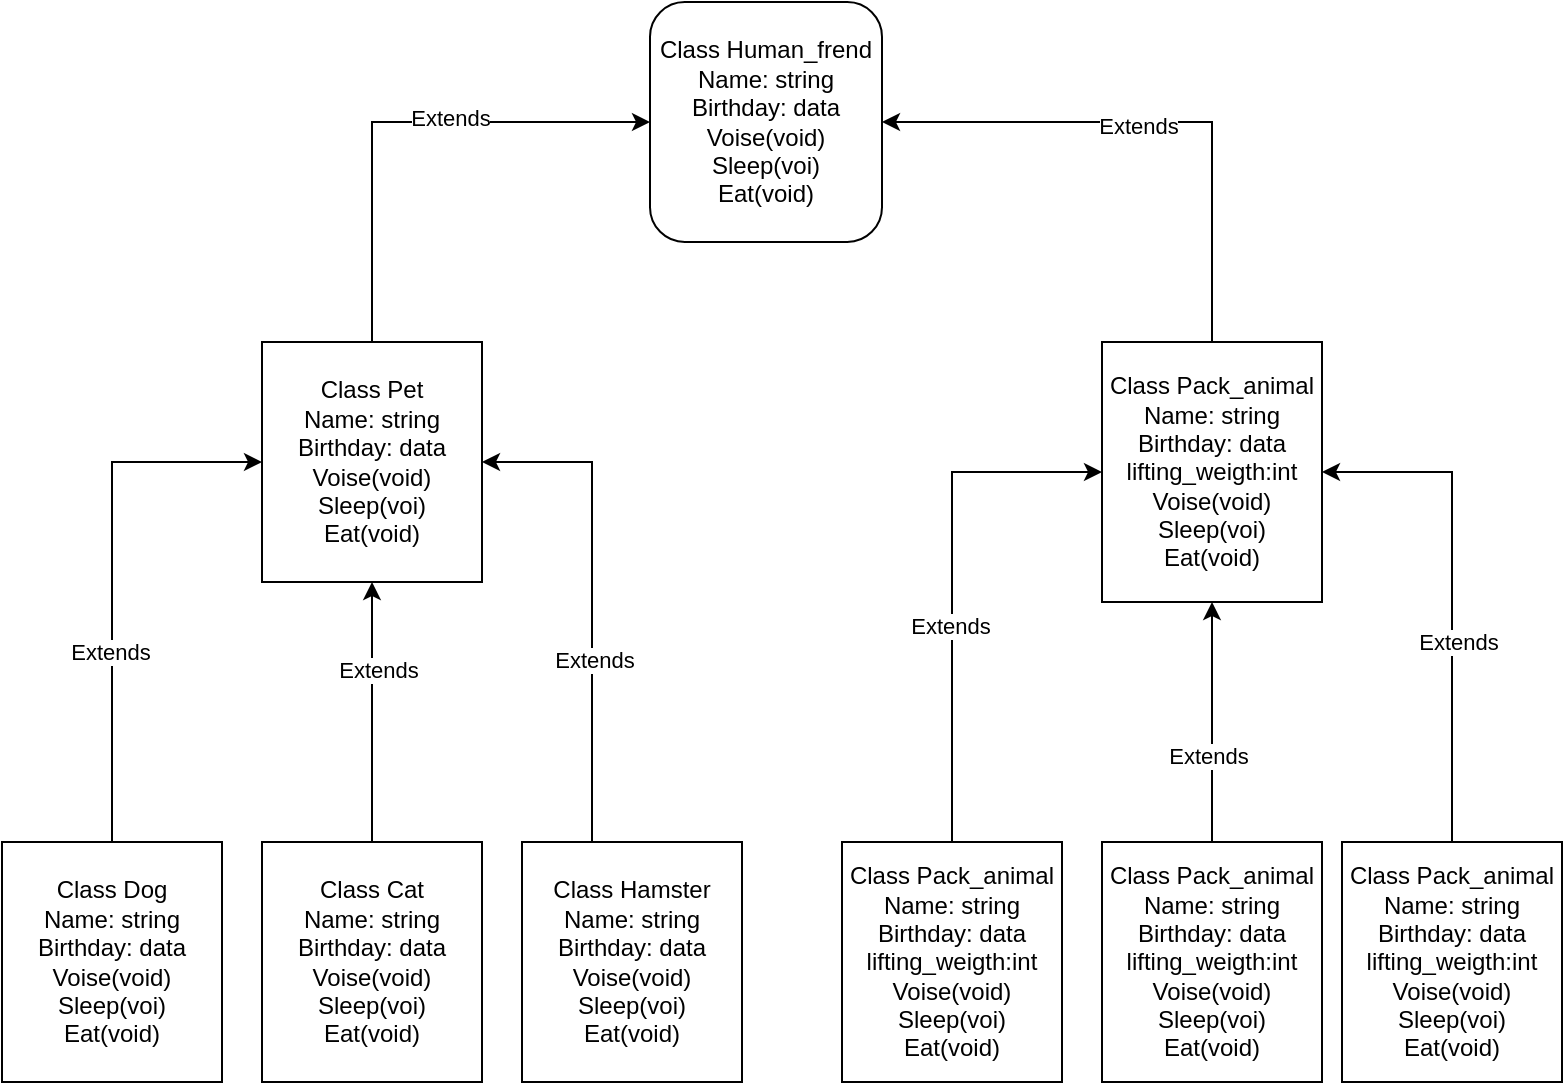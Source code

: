 <mxfile version="21.5.0" type="device">
  <diagram name="Страница 1" id="IEqDoOrb-x38iwR0ad6Q">
    <mxGraphModel dx="1088" dy="779" grid="1" gridSize="10" guides="1" tooltips="1" connect="1" arrows="1" fold="1" page="1" pageScale="1" pageWidth="827" pageHeight="1169" math="0" shadow="0">
      <root>
        <mxCell id="0" />
        <mxCell id="1" parent="0" />
        <mxCell id="3hzLbq98_Ff-8-msByFM-2" value="Class Human_frend&lt;br&gt;Name: string&lt;br&gt;Birthday: data&lt;br&gt;Voise(void)&lt;br&gt;Sleep(voi)&lt;br&gt;Eat(void)" style="rounded=1;whiteSpace=wrap;html=1;" vertex="1" parent="1">
          <mxGeometry x="354" width="116" height="120" as="geometry" />
        </mxCell>
        <mxCell id="3hzLbq98_Ff-8-msByFM-13" style="edgeStyle=orthogonalEdgeStyle;rounded=0;orthogonalLoop=1;jettySize=auto;html=1;exitX=0.5;exitY=0;exitDx=0;exitDy=0;entryX=0;entryY=0.5;entryDx=0;entryDy=0;" edge="1" parent="1" source="3hzLbq98_Ff-8-msByFM-3" target="3hzLbq98_Ff-8-msByFM-2">
          <mxGeometry relative="1" as="geometry" />
        </mxCell>
        <mxCell id="3hzLbq98_Ff-8-msByFM-16" value="Extends" style="edgeLabel;html=1;align=center;verticalAlign=middle;resizable=0;points=[];" vertex="1" connectable="0" parent="3hzLbq98_Ff-8-msByFM-13">
          <mxGeometry x="0.192" y="2" relative="1" as="geometry">
            <mxPoint as="offset" />
          </mxGeometry>
        </mxCell>
        <mxCell id="3hzLbq98_Ff-8-msByFM-3" value="Class Pet&lt;br style=&quot;border-color: var(--border-color);&quot;&gt;Name: string&lt;br style=&quot;border-color: var(--border-color);&quot;&gt;Birthday: data&lt;br style=&quot;border-color: var(--border-color);&quot;&gt;Voise(void)&lt;br style=&quot;border-color: var(--border-color);&quot;&gt;Sleep(voi)&lt;br style=&quot;border-color: var(--border-color);&quot;&gt;Eat(void)" style="rounded=0;whiteSpace=wrap;html=1;" vertex="1" parent="1">
          <mxGeometry x="160" y="170" width="110" height="120" as="geometry" />
        </mxCell>
        <mxCell id="3hzLbq98_Ff-8-msByFM-17" style="edgeStyle=orthogonalEdgeStyle;rounded=0;orthogonalLoop=1;jettySize=auto;html=1;exitX=0.5;exitY=0;exitDx=0;exitDy=0;entryX=0;entryY=0.5;entryDx=0;entryDy=0;" edge="1" parent="1" source="3hzLbq98_Ff-8-msByFM-4" target="3hzLbq98_Ff-8-msByFM-3">
          <mxGeometry relative="1" as="geometry" />
        </mxCell>
        <mxCell id="3hzLbq98_Ff-8-msByFM-18" value="Extends" style="edgeLabel;html=1;align=center;verticalAlign=middle;resizable=0;points=[];" vertex="1" connectable="0" parent="3hzLbq98_Ff-8-msByFM-17">
          <mxGeometry x="-0.278" y="1" relative="1" as="geometry">
            <mxPoint as="offset" />
          </mxGeometry>
        </mxCell>
        <mxCell id="3hzLbq98_Ff-8-msByFM-4" value="Class Dog&lt;br style=&quot;border-color: var(--border-color);&quot;&gt;Name: string&lt;br style=&quot;border-color: var(--border-color);&quot;&gt;Birthday: data&lt;br style=&quot;border-color: var(--border-color);&quot;&gt;Voise(void)&lt;br style=&quot;border-color: var(--border-color);&quot;&gt;Sleep(voi)&lt;br style=&quot;border-color: var(--border-color);&quot;&gt;Eat(void)" style="rounded=0;whiteSpace=wrap;html=1;" vertex="1" parent="1">
          <mxGeometry x="30" y="420" width="110" height="120" as="geometry" />
        </mxCell>
        <mxCell id="3hzLbq98_Ff-8-msByFM-19" style="edgeStyle=orthogonalEdgeStyle;rounded=0;orthogonalLoop=1;jettySize=auto;html=1;exitX=0.5;exitY=0;exitDx=0;exitDy=0;entryX=0.5;entryY=1;entryDx=0;entryDy=0;" edge="1" parent="1" source="3hzLbq98_Ff-8-msByFM-5" target="3hzLbq98_Ff-8-msByFM-3">
          <mxGeometry relative="1" as="geometry" />
        </mxCell>
        <mxCell id="3hzLbq98_Ff-8-msByFM-20" value="Extends" style="edgeLabel;html=1;align=center;verticalAlign=middle;resizable=0;points=[];" vertex="1" connectable="0" parent="3hzLbq98_Ff-8-msByFM-19">
          <mxGeometry x="0.332" y="-3" relative="1" as="geometry">
            <mxPoint as="offset" />
          </mxGeometry>
        </mxCell>
        <mxCell id="3hzLbq98_Ff-8-msByFM-5" value="Class Cat&lt;br style=&quot;border-color: var(--border-color);&quot;&gt;Name: string&lt;br style=&quot;border-color: var(--border-color);&quot;&gt;Birthday: data&lt;br style=&quot;border-color: var(--border-color);&quot;&gt;Voise(void)&lt;br style=&quot;border-color: var(--border-color);&quot;&gt;Sleep(voi)&lt;br style=&quot;border-color: var(--border-color);&quot;&gt;Eat(void)" style="rounded=0;whiteSpace=wrap;html=1;" vertex="1" parent="1">
          <mxGeometry x="160" y="420" width="110" height="120" as="geometry" />
        </mxCell>
        <mxCell id="3hzLbq98_Ff-8-msByFM-21" style="edgeStyle=orthogonalEdgeStyle;rounded=0;orthogonalLoop=1;jettySize=auto;html=1;exitX=0.5;exitY=0;exitDx=0;exitDy=0;entryX=1;entryY=0.5;entryDx=0;entryDy=0;" edge="1" parent="1" source="3hzLbq98_Ff-8-msByFM-6" target="3hzLbq98_Ff-8-msByFM-3">
          <mxGeometry relative="1" as="geometry">
            <Array as="points">
              <mxPoint x="325" y="230" />
            </Array>
          </mxGeometry>
        </mxCell>
        <mxCell id="3hzLbq98_Ff-8-msByFM-22" value="Extends" style="edgeLabel;html=1;align=center;verticalAlign=middle;resizable=0;points=[];" vertex="1" connectable="0" parent="3hzLbq98_Ff-8-msByFM-21">
          <mxGeometry x="-0.158" y="-1" relative="1" as="geometry">
            <mxPoint as="offset" />
          </mxGeometry>
        </mxCell>
        <mxCell id="3hzLbq98_Ff-8-msByFM-6" value="Class Hamster&lt;br style=&quot;border-color: var(--border-color);&quot;&gt;Name: string&lt;br style=&quot;border-color: var(--border-color);&quot;&gt;Birthday: data&lt;br style=&quot;border-color: var(--border-color);&quot;&gt;Voise(void)&lt;br style=&quot;border-color: var(--border-color);&quot;&gt;Sleep(voi)&lt;br style=&quot;border-color: var(--border-color);&quot;&gt;Eat(void)" style="rounded=0;whiteSpace=wrap;html=1;" vertex="1" parent="1">
          <mxGeometry x="290" y="420" width="110" height="120" as="geometry" />
        </mxCell>
        <mxCell id="3hzLbq98_Ff-8-msByFM-14" style="edgeStyle=orthogonalEdgeStyle;rounded=0;orthogonalLoop=1;jettySize=auto;html=1;exitX=0.5;exitY=0;exitDx=0;exitDy=0;entryX=1;entryY=0.5;entryDx=0;entryDy=0;" edge="1" parent="1" source="3hzLbq98_Ff-8-msByFM-7" target="3hzLbq98_Ff-8-msByFM-2">
          <mxGeometry relative="1" as="geometry" />
        </mxCell>
        <mxCell id="3hzLbq98_Ff-8-msByFM-15" value="Extends" style="edgeLabel;html=1;align=center;verticalAlign=middle;resizable=0;points=[];" vertex="1" connectable="0" parent="3hzLbq98_Ff-8-msByFM-14">
          <mxGeometry x="0.07" y="2" relative="1" as="geometry">
            <mxPoint as="offset" />
          </mxGeometry>
        </mxCell>
        <mxCell id="3hzLbq98_Ff-8-msByFM-7" value="Class Pack_animal&lt;br style=&quot;border-color: var(--border-color);&quot;&gt;Name: string&lt;br style=&quot;border-color: var(--border-color);&quot;&gt;Birthday: data&lt;br&gt;lifting_weigth:int&lt;br style=&quot;border-color: var(--border-color);&quot;&gt;Voise(void)&lt;br style=&quot;border-color: var(--border-color);&quot;&gt;Sleep(voi)&lt;br style=&quot;border-color: var(--border-color);&quot;&gt;Eat(void)" style="rounded=0;whiteSpace=wrap;html=1;" vertex="1" parent="1">
          <mxGeometry x="580" y="170" width="110" height="130" as="geometry" />
        </mxCell>
        <mxCell id="3hzLbq98_Ff-8-msByFM-23" style="edgeStyle=orthogonalEdgeStyle;rounded=0;orthogonalLoop=1;jettySize=auto;html=1;exitX=0.5;exitY=0;exitDx=0;exitDy=0;entryX=0;entryY=0.5;entryDx=0;entryDy=0;" edge="1" parent="1" source="3hzLbq98_Ff-8-msByFM-8" target="3hzLbq98_Ff-8-msByFM-7">
          <mxGeometry relative="1" as="geometry" />
        </mxCell>
        <mxCell id="3hzLbq98_Ff-8-msByFM-24" value="Extends" style="edgeLabel;html=1;align=center;verticalAlign=middle;resizable=0;points=[];" vertex="1" connectable="0" parent="3hzLbq98_Ff-8-msByFM-23">
          <mxGeometry x="-0.169" y="1" relative="1" as="geometry">
            <mxPoint as="offset" />
          </mxGeometry>
        </mxCell>
        <mxCell id="3hzLbq98_Ff-8-msByFM-8" value="Class Pack_animal&lt;br style=&quot;border-color: var(--border-color);&quot;&gt;Name: string&lt;br style=&quot;border-color: var(--border-color);&quot;&gt;Birthday: data&lt;br&gt;lifting_weigth:int&lt;br style=&quot;border-color: var(--border-color);&quot;&gt;Voise(void)&lt;br style=&quot;border-color: var(--border-color);&quot;&gt;Sleep(voi)&lt;br style=&quot;border-color: var(--border-color);&quot;&gt;Eat(void)" style="rounded=0;whiteSpace=wrap;html=1;" vertex="1" parent="1">
          <mxGeometry x="450" y="420" width="110" height="120" as="geometry" />
        </mxCell>
        <mxCell id="3hzLbq98_Ff-8-msByFM-25" style="edgeStyle=orthogonalEdgeStyle;rounded=0;orthogonalLoop=1;jettySize=auto;html=1;exitX=0.5;exitY=0;exitDx=0;exitDy=0;entryX=0.5;entryY=1;entryDx=0;entryDy=0;" edge="1" parent="1" source="3hzLbq98_Ff-8-msByFM-9" target="3hzLbq98_Ff-8-msByFM-7">
          <mxGeometry relative="1" as="geometry" />
        </mxCell>
        <mxCell id="3hzLbq98_Ff-8-msByFM-26" value="Extends" style="edgeLabel;html=1;align=center;verticalAlign=middle;resizable=0;points=[];" vertex="1" connectable="0" parent="3hzLbq98_Ff-8-msByFM-25">
          <mxGeometry x="-0.28" y="2" relative="1" as="geometry">
            <mxPoint as="offset" />
          </mxGeometry>
        </mxCell>
        <mxCell id="3hzLbq98_Ff-8-msByFM-9" value="Class Pack_animal&lt;br style=&quot;border-color: var(--border-color);&quot;&gt;Name: string&lt;br style=&quot;border-color: var(--border-color);&quot;&gt;Birthday: data&lt;br&gt;lifting_weigth:int&lt;br style=&quot;border-color: var(--border-color);&quot;&gt;Voise(void)&lt;br style=&quot;border-color: var(--border-color);&quot;&gt;Sleep(voi)&lt;br style=&quot;border-color: var(--border-color);&quot;&gt;Eat(void)" style="rounded=0;whiteSpace=wrap;html=1;" vertex="1" parent="1">
          <mxGeometry x="580" y="420" width="110" height="120" as="geometry" />
        </mxCell>
        <mxCell id="3hzLbq98_Ff-8-msByFM-27" style="edgeStyle=orthogonalEdgeStyle;rounded=0;orthogonalLoop=1;jettySize=auto;html=1;exitX=0.5;exitY=0;exitDx=0;exitDy=0;entryX=1;entryY=0.5;entryDx=0;entryDy=0;" edge="1" parent="1" source="3hzLbq98_Ff-8-msByFM-10" target="3hzLbq98_Ff-8-msByFM-7">
          <mxGeometry relative="1" as="geometry" />
        </mxCell>
        <mxCell id="3hzLbq98_Ff-8-msByFM-28" value="Extends" style="edgeLabel;html=1;align=center;verticalAlign=middle;resizable=0;points=[];" vertex="1" connectable="0" parent="3hzLbq98_Ff-8-msByFM-27">
          <mxGeometry x="-0.197" y="-3" relative="1" as="geometry">
            <mxPoint as="offset" />
          </mxGeometry>
        </mxCell>
        <mxCell id="3hzLbq98_Ff-8-msByFM-10" value="Class Pack_animal&lt;br style=&quot;border-color: var(--border-color);&quot;&gt;Name: string&lt;br style=&quot;border-color: var(--border-color);&quot;&gt;Birthday: data&lt;br&gt;lifting_weigth:int&lt;br style=&quot;border-color: var(--border-color);&quot;&gt;Voise(void)&lt;br style=&quot;border-color: var(--border-color);&quot;&gt;Sleep(voi)&lt;br style=&quot;border-color: var(--border-color);&quot;&gt;Eat(void)" style="rounded=0;whiteSpace=wrap;html=1;" vertex="1" parent="1">
          <mxGeometry x="700" y="420" width="110" height="120" as="geometry" />
        </mxCell>
      </root>
    </mxGraphModel>
  </diagram>
</mxfile>
